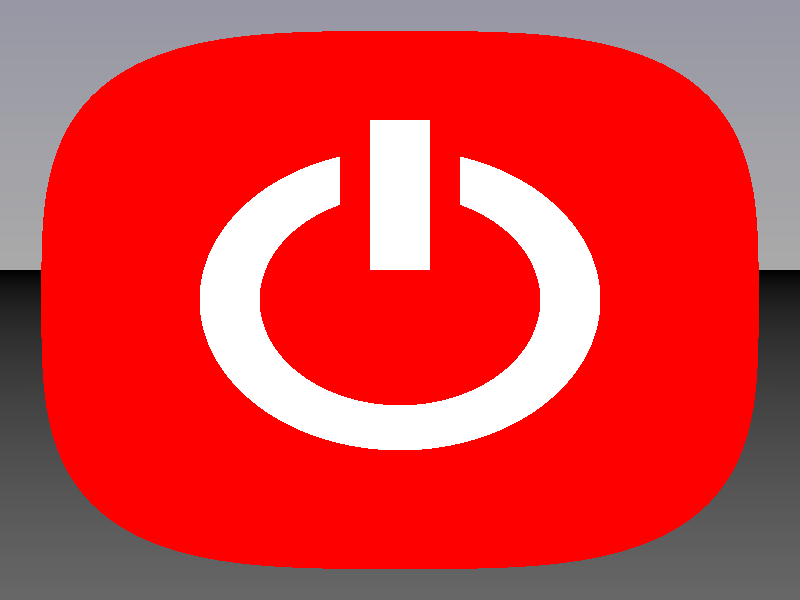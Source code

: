// Credit: Eric Bainville - Mar 2007
// Location: http://www.bealto.com/geo-povray-buttons_sky.html      

// Added this to the resolution INI file

/*
[32x32, No AA]
Width=32
Height=32
Antialias=Off
Output_File_Type=N
Output_Alpha=On 
*/

#include "colors.inc"
#include "metals.inc"
#include "textures.inc"

global_settings {
  assumed_gamma 1        
  ambient_light White
}

// Switched to a perspective camera
#declare camera_distance = 20;
camera {                        
  location <0,0,camera_distance>
  right x up y direction -z
  angle 180*atan(2/camera_distance)/pi
  // Uncomment to render a side view  
  //rotate 50*x
}

light_source { <-30,70,100>, White }  

// Rounded square button
#declare b_rsquare = superellipsoid {
  // Adjust first parameter: 1=circle, 0=square
  <0.6,0.3>
  translate -z scale <1,1,0.2>
}

// Button symbol (start/stop)
#declare c_start = merge {
  difference {
    cylinder { <0,0,0>,<0,0,1>,1 }
    union {
      cylinder { <0,0,-1>,<0,0,2>,0.7 }
      box { <-0.3,0,-1>,<0.3,2,2> }
    }
  }
  box { <-0.15,0.2,0>,<0.15,1.2,1> }
}

// Button finish
#declare f_button = finish {
  ambient 0.2
  diffuse 0.3
  specular 0
  phong 0.6 phong_size 20
  reflection 0.3 // Reflects the sky sphere
}

// Content finish
#declare f_content = finish {
  ambient 0.7 // Large ambient to saturate color
  diffuse 0.3
  specular 0
  phong 0
  reflection 0
}

// Button and contents
difference {
  object { b_rsquare
    texture { pigment { color Red } finish { f_button } }
    scale <0.9,0.9,1>
  }
  object { c_start
    texture { pigment { color White } finish { f_content } }
    scale <0.5,0.5,0.2> translate <0,0,-0.08>
  }
}

sky_sphere {
    pigment {
      gradient y
      color_map {
        // Sky
        [ 0.0 color Blue ]
        [ 0.4 color Blue*0.3 ]
        [ 0.5 color White*0.4 ]
        [ 0.5 color White*0 ]
        [ 0.7 color White ]
        [ 1.0 color White ]
        // Ground
      }
      scale -2 translate 1.005 // Slight vertical offset
    }
}
